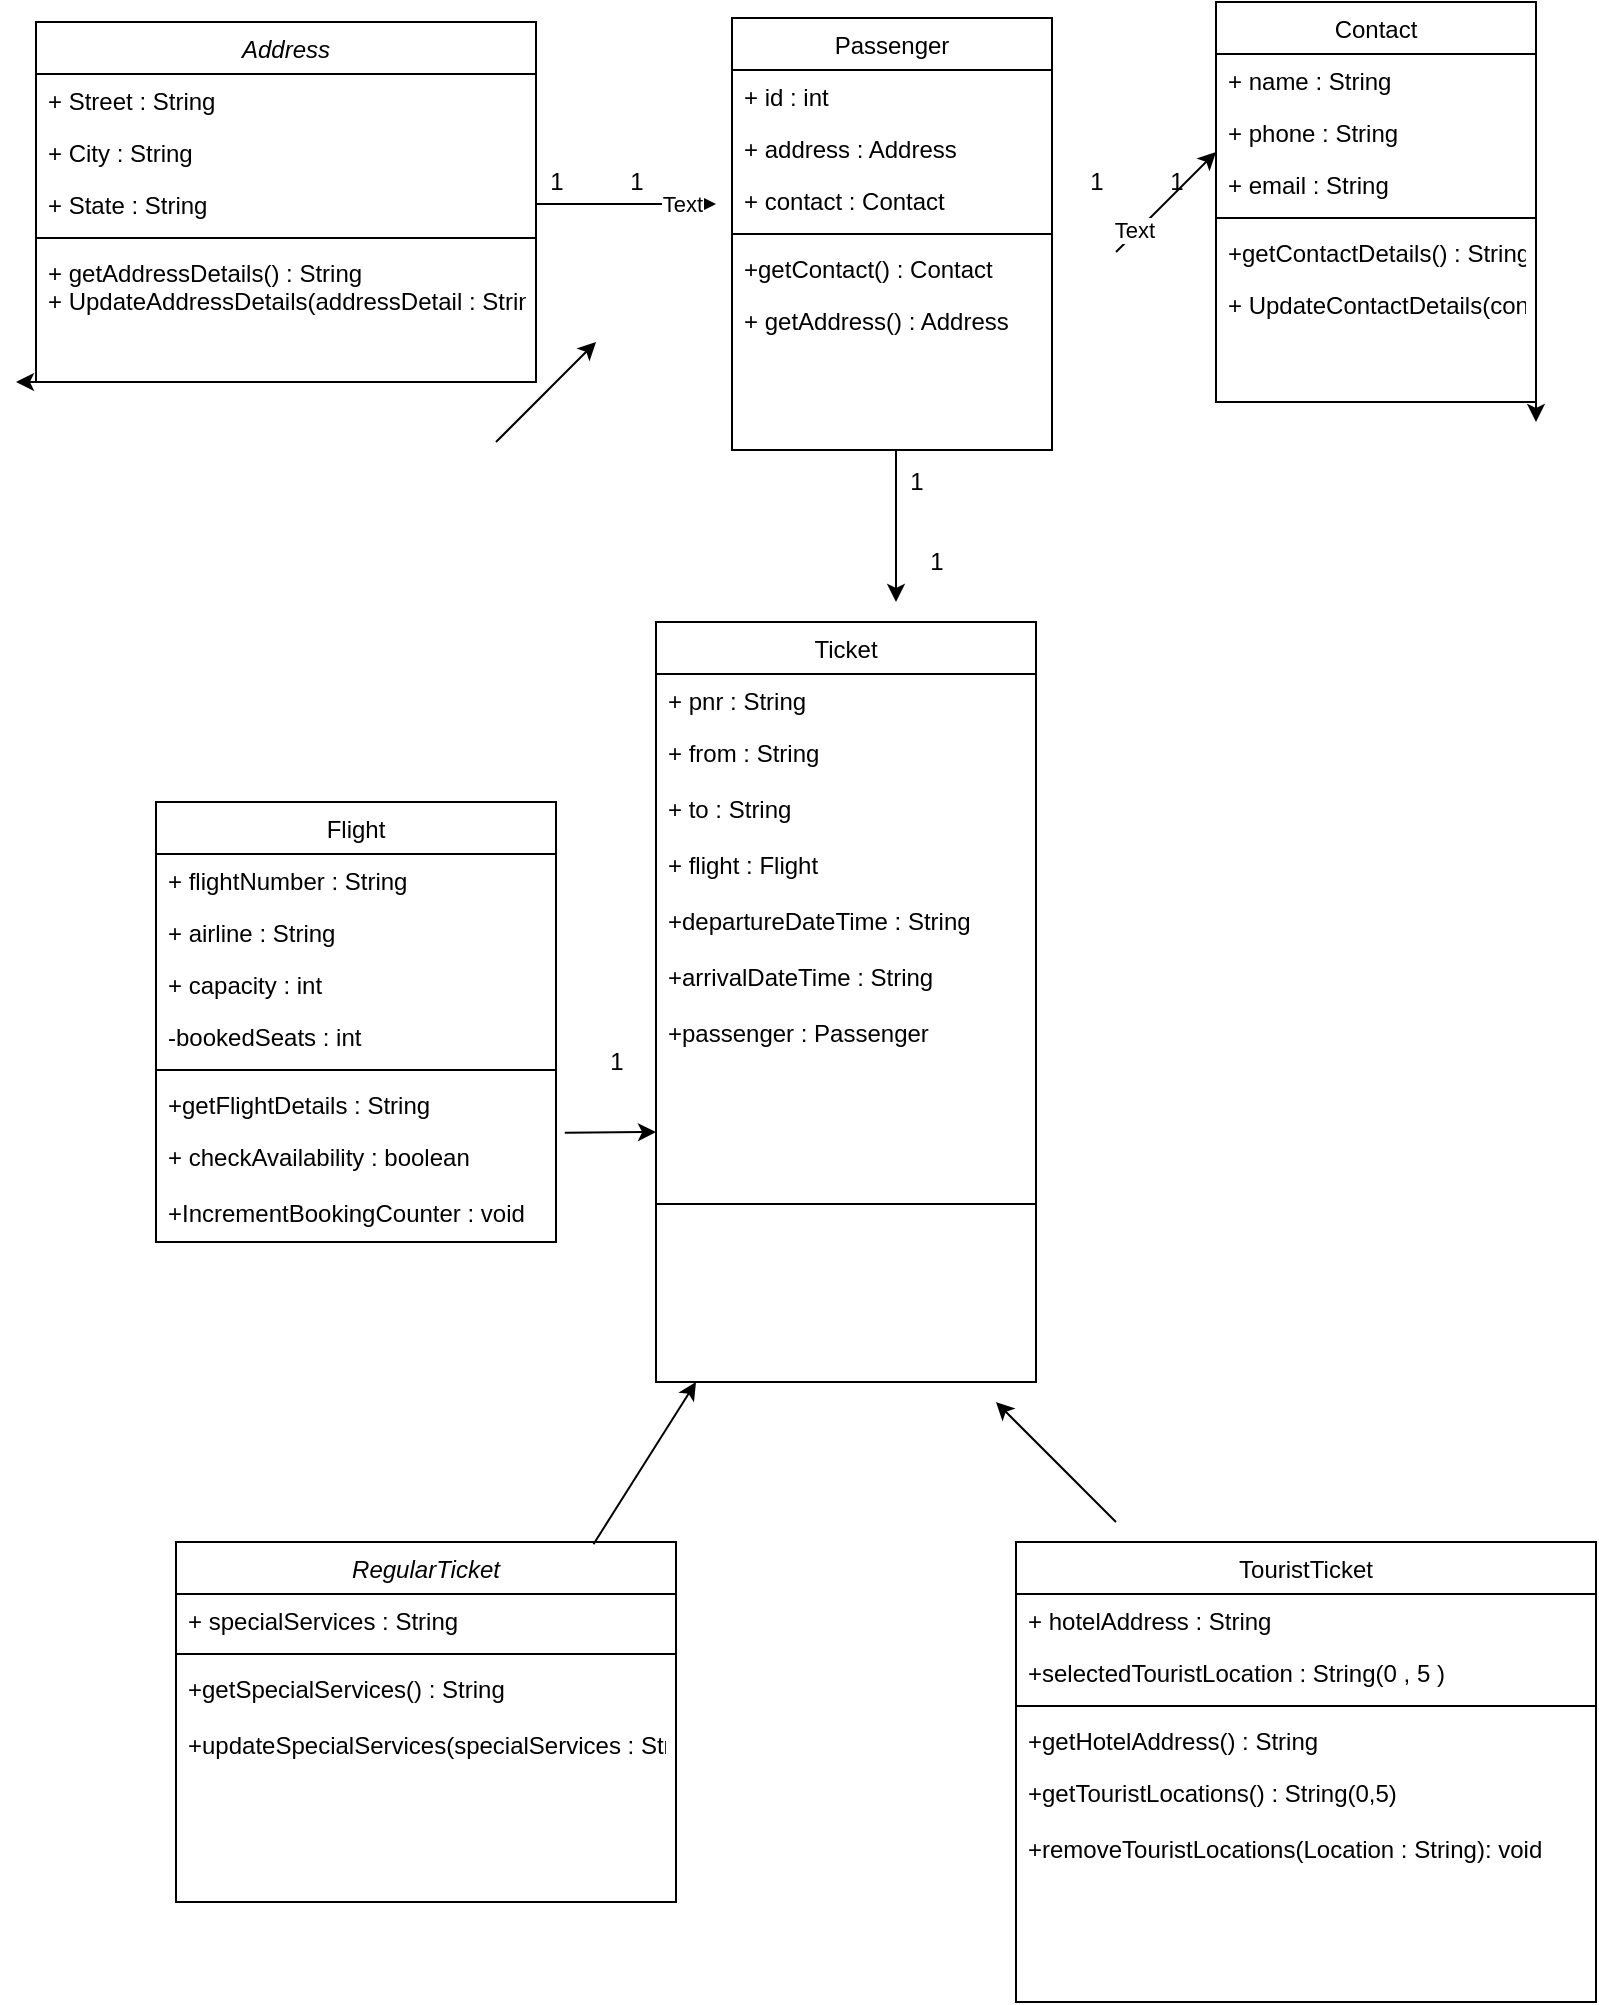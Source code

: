 <mxfile version="14.9.0" type="github" pages="2">
  <diagram id="C5RBs43oDa-KdzZeNtuy" name="Page-1">
    <mxGraphModel dx="1038" dy="579" grid="1" gridSize="10" guides="1" tooltips="1" connect="1" arrows="1" fold="1" page="1" pageScale="1" pageWidth="827" pageHeight="1169" math="0" shadow="0">
      <root>
        <mxCell id="WIyWlLk6GJQsqaUBKTNV-0" />
        <mxCell id="WIyWlLk6GJQsqaUBKTNV-1" parent="WIyWlLk6GJQsqaUBKTNV-0" />
        <mxCell id="re5hi3B8kq_syGbPmB7b-2" style="edgeStyle=orthogonalEdgeStyle;rounded=0;orthogonalLoop=1;jettySize=auto;html=1;exitX=0;exitY=1;exitDx=0;exitDy=0;" edge="1" parent="WIyWlLk6GJQsqaUBKTNV-1" source="zkfFHV4jXpPFQw0GAbJ--0">
          <mxGeometry relative="1" as="geometry">
            <mxPoint x="150" y="290" as="targetPoint" />
          </mxGeometry>
        </mxCell>
        <mxCell id="zkfFHV4jXpPFQw0GAbJ--0" value="Address" style="swimlane;fontStyle=2;align=center;verticalAlign=top;childLayout=stackLayout;horizontal=1;startSize=26;horizontalStack=0;resizeParent=1;resizeLast=0;collapsible=1;marginBottom=0;rounded=0;shadow=0;strokeWidth=1;" parent="WIyWlLk6GJQsqaUBKTNV-1" vertex="1">
          <mxGeometry x="160" y="110" width="250" height="180" as="geometry">
            <mxRectangle x="240" y="120" width="160" height="26" as="alternateBounds" />
          </mxGeometry>
        </mxCell>
        <mxCell id="zkfFHV4jXpPFQw0GAbJ--1" value="+ Street : String" style="text;align=left;verticalAlign=top;spacingLeft=4;spacingRight=4;overflow=hidden;rotatable=0;points=[[0,0.5],[1,0.5]];portConstraint=eastwest;" parent="zkfFHV4jXpPFQw0GAbJ--0" vertex="1">
          <mxGeometry y="26" width="250" height="26" as="geometry" />
        </mxCell>
        <mxCell id="zkfFHV4jXpPFQw0GAbJ--2" value="+ City : String" style="text;align=left;verticalAlign=top;spacingLeft=4;spacingRight=4;overflow=hidden;rotatable=0;points=[[0,0.5],[1,0.5]];portConstraint=eastwest;rounded=0;shadow=0;html=0;" parent="zkfFHV4jXpPFQw0GAbJ--0" vertex="1">
          <mxGeometry y="52" width="250" height="26" as="geometry" />
        </mxCell>
        <mxCell id="zkfFHV4jXpPFQw0GAbJ--3" value="+ State : String" style="text;align=left;verticalAlign=top;spacingLeft=4;spacingRight=4;overflow=hidden;rotatable=0;points=[[0,0.5],[1,0.5]];portConstraint=eastwest;rounded=0;shadow=0;html=0;" parent="zkfFHV4jXpPFQw0GAbJ--0" vertex="1">
          <mxGeometry y="78" width="250" height="26" as="geometry" />
        </mxCell>
        <mxCell id="zkfFHV4jXpPFQw0GAbJ--4" value="" style="line;html=1;strokeWidth=1;align=left;verticalAlign=middle;spacingTop=-1;spacingLeft=3;spacingRight=3;rotatable=0;labelPosition=right;points=[];portConstraint=eastwest;" parent="zkfFHV4jXpPFQw0GAbJ--0" vertex="1">
          <mxGeometry y="104" width="250" height="8" as="geometry" />
        </mxCell>
        <mxCell id="zkfFHV4jXpPFQw0GAbJ--5" value="+ getAddressDetails() : String&#xa;+ UpdateAddressDetails(addressDetail : String) void" style="text;align=left;verticalAlign=top;spacingLeft=4;spacingRight=4;overflow=hidden;rotatable=0;points=[[0,0.5],[1,0.5]];portConstraint=eastwest;" parent="zkfFHV4jXpPFQw0GAbJ--0" vertex="1">
          <mxGeometry y="112" width="250" height="48" as="geometry" />
        </mxCell>
        <mxCell id="zkfFHV4jXpPFQw0GAbJ--17" value="Passenger" style="swimlane;fontStyle=0;align=center;verticalAlign=top;childLayout=stackLayout;horizontal=1;startSize=26;horizontalStack=0;resizeParent=1;resizeLast=0;collapsible=1;marginBottom=0;rounded=0;shadow=0;strokeWidth=1;" parent="WIyWlLk6GJQsqaUBKTNV-1" vertex="1">
          <mxGeometry x="508" y="108" width="160" height="216" as="geometry">
            <mxRectangle x="550" y="140" width="160" height="26" as="alternateBounds" />
          </mxGeometry>
        </mxCell>
        <mxCell id="zkfFHV4jXpPFQw0GAbJ--18" value="+ id : int" style="text;align=left;verticalAlign=top;spacingLeft=4;spacingRight=4;overflow=hidden;rotatable=0;points=[[0,0.5],[1,0.5]];portConstraint=eastwest;" parent="zkfFHV4jXpPFQw0GAbJ--17" vertex="1">
          <mxGeometry y="26" width="160" height="26" as="geometry" />
        </mxCell>
        <mxCell id="zkfFHV4jXpPFQw0GAbJ--19" value="+ address : Address" style="text;align=left;verticalAlign=top;spacingLeft=4;spacingRight=4;overflow=hidden;rotatable=0;points=[[0,0.5],[1,0.5]];portConstraint=eastwest;rounded=0;shadow=0;html=0;" parent="zkfFHV4jXpPFQw0GAbJ--17" vertex="1">
          <mxGeometry y="52" width="160" height="26" as="geometry" />
        </mxCell>
        <mxCell id="zkfFHV4jXpPFQw0GAbJ--20" value="+ contact : Contact" style="text;align=left;verticalAlign=top;spacingLeft=4;spacingRight=4;overflow=hidden;rotatable=0;points=[[0,0.5],[1,0.5]];portConstraint=eastwest;rounded=0;shadow=0;html=0;" parent="zkfFHV4jXpPFQw0GAbJ--17" vertex="1">
          <mxGeometry y="78" width="160" height="26" as="geometry" />
        </mxCell>
        <mxCell id="zkfFHV4jXpPFQw0GAbJ--23" value="" style="line;html=1;strokeWidth=1;align=left;verticalAlign=middle;spacingTop=-1;spacingLeft=3;spacingRight=3;rotatable=0;labelPosition=right;points=[];portConstraint=eastwest;" parent="zkfFHV4jXpPFQw0GAbJ--17" vertex="1">
          <mxGeometry y="104" width="160" height="8" as="geometry" />
        </mxCell>
        <mxCell id="zkfFHV4jXpPFQw0GAbJ--24" value="+getContact() : Contact" style="text;align=left;verticalAlign=top;spacingLeft=4;spacingRight=4;overflow=hidden;rotatable=0;points=[[0,0.5],[1,0.5]];portConstraint=eastwest;" parent="zkfFHV4jXpPFQw0GAbJ--17" vertex="1">
          <mxGeometry y="112" width="160" height="26" as="geometry" />
        </mxCell>
        <mxCell id="zkfFHV4jXpPFQw0GAbJ--25" value="+ getAddress() : Address" style="text;align=left;verticalAlign=top;spacingLeft=4;spacingRight=4;overflow=hidden;rotatable=0;points=[[0,0.5],[1,0.5]];portConstraint=eastwest;" parent="zkfFHV4jXpPFQw0GAbJ--17" vertex="1">
          <mxGeometry y="138" width="160" height="26" as="geometry" />
        </mxCell>
        <mxCell id="re5hi3B8kq_syGbPmB7b-0" style="edgeStyle=orthogonalEdgeStyle;rounded=0;orthogonalLoop=1;jettySize=auto;html=1;exitX=1;exitY=0.5;exitDx=0;exitDy=0;entryX=1;entryY=0.5;entryDx=0;entryDy=0;" edge="1" parent="zkfFHV4jXpPFQw0GAbJ--17">
          <mxGeometry relative="1" as="geometry">
            <mxPoint x="160" y="143" as="targetPoint" />
            <mxPoint x="160" y="143" as="sourcePoint" />
          </mxGeometry>
        </mxCell>
        <mxCell id="re5hi3B8kq_syGbPmB7b-3" value="" style="endArrow=classic;html=1;" edge="1" parent="WIyWlLk6GJQsqaUBKTNV-1">
          <mxGeometry width="50" height="50" relative="1" as="geometry">
            <mxPoint x="390" y="320" as="sourcePoint" />
            <mxPoint x="440" y="270" as="targetPoint" />
          </mxGeometry>
        </mxCell>
        <mxCell id="re5hi3B8kq_syGbPmB7b-6" value="" style="endArrow=classic;html=1;exitX=1;exitY=0.5;exitDx=0;exitDy=0;" edge="1" parent="WIyWlLk6GJQsqaUBKTNV-1" source="zkfFHV4jXpPFQw0GAbJ--3">
          <mxGeometry width="50" height="50" relative="1" as="geometry">
            <mxPoint x="440" y="230" as="sourcePoint" />
            <mxPoint x="500" y="201" as="targetPoint" />
          </mxGeometry>
        </mxCell>
        <mxCell id="re5hi3B8kq_syGbPmB7b-22" value="Text" style="edgeLabel;html=1;align=center;verticalAlign=middle;resizable=0;points=[];" vertex="1" connectable="0" parent="re5hi3B8kq_syGbPmB7b-6">
          <mxGeometry x="0.618" relative="1" as="geometry">
            <mxPoint as="offset" />
          </mxGeometry>
        </mxCell>
        <mxCell id="re5hi3B8kq_syGbPmB7b-7" value="1&amp;nbsp; &amp;nbsp; &amp;nbsp; &amp;nbsp; &amp;nbsp; 1&lt;br&gt;" style="text;html=1;align=center;verticalAlign=middle;resizable=0;points=[];autosize=1;strokeColor=none;" vertex="1" parent="WIyWlLk6GJQsqaUBKTNV-1">
          <mxGeometry x="410" y="180" width="60" height="20" as="geometry" />
        </mxCell>
        <mxCell id="re5hi3B8kq_syGbPmB7b-38" style="edgeStyle=orthogonalEdgeStyle;rounded=0;orthogonalLoop=1;jettySize=auto;html=1;exitX=1;exitY=1;exitDx=0;exitDy=0;" edge="1" parent="WIyWlLk6GJQsqaUBKTNV-1" source="re5hi3B8kq_syGbPmB7b-12">
          <mxGeometry relative="1" as="geometry">
            <mxPoint x="910" y="310" as="targetPoint" />
          </mxGeometry>
        </mxCell>
        <mxCell id="re5hi3B8kq_syGbPmB7b-12" value="Contact" style="swimlane;fontStyle=0;align=center;verticalAlign=top;childLayout=stackLayout;horizontal=1;startSize=26;horizontalStack=0;resizeParent=1;resizeLast=0;collapsible=1;marginBottom=0;rounded=0;shadow=0;strokeWidth=1;" vertex="1" parent="WIyWlLk6GJQsqaUBKTNV-1">
          <mxGeometry x="750" y="100" width="160" height="200" as="geometry">
            <mxRectangle x="550" y="140" width="160" height="26" as="alternateBounds" />
          </mxGeometry>
        </mxCell>
        <mxCell id="re5hi3B8kq_syGbPmB7b-13" value="+ name : String" style="text;align=left;verticalAlign=top;spacingLeft=4;spacingRight=4;overflow=hidden;rotatable=0;points=[[0,0.5],[1,0.5]];portConstraint=eastwest;" vertex="1" parent="re5hi3B8kq_syGbPmB7b-12">
          <mxGeometry y="26" width="160" height="26" as="geometry" />
        </mxCell>
        <mxCell id="re5hi3B8kq_syGbPmB7b-14" value="+ phone : String" style="text;align=left;verticalAlign=top;spacingLeft=4;spacingRight=4;overflow=hidden;rotatable=0;points=[[0,0.5],[1,0.5]];portConstraint=eastwest;rounded=0;shadow=0;html=0;" vertex="1" parent="re5hi3B8kq_syGbPmB7b-12">
          <mxGeometry y="52" width="160" height="26" as="geometry" />
        </mxCell>
        <mxCell id="re5hi3B8kq_syGbPmB7b-15" value="+ email : String" style="text;align=left;verticalAlign=top;spacingLeft=4;spacingRight=4;overflow=hidden;rotatable=0;points=[[0,0.5],[1,0.5]];portConstraint=eastwest;rounded=0;shadow=0;html=0;" vertex="1" parent="re5hi3B8kq_syGbPmB7b-12">
          <mxGeometry y="78" width="160" height="26" as="geometry" />
        </mxCell>
        <mxCell id="re5hi3B8kq_syGbPmB7b-16" value="" style="line;html=1;strokeWidth=1;align=left;verticalAlign=middle;spacingTop=-1;spacingLeft=3;spacingRight=3;rotatable=0;labelPosition=right;points=[];portConstraint=eastwest;" vertex="1" parent="re5hi3B8kq_syGbPmB7b-12">
          <mxGeometry y="104" width="160" height="8" as="geometry" />
        </mxCell>
        <mxCell id="re5hi3B8kq_syGbPmB7b-17" value="+getContactDetails() : String" style="text;align=left;verticalAlign=top;spacingLeft=4;spacingRight=4;overflow=hidden;rotatable=0;points=[[0,0.5],[1,0.5]];portConstraint=eastwest;" vertex="1" parent="re5hi3B8kq_syGbPmB7b-12">
          <mxGeometry y="112" width="160" height="26" as="geometry" />
        </mxCell>
        <mxCell id="re5hi3B8kq_syGbPmB7b-18" value="+ UpdateContactDetails(conactDetail : String) void" style="text;align=left;verticalAlign=top;spacingLeft=4;spacingRight=4;overflow=hidden;rotatable=0;points=[[0,0.5],[1,0.5]];portConstraint=eastwest;" vertex="1" parent="re5hi3B8kq_syGbPmB7b-12">
          <mxGeometry y="138" width="160" height="26" as="geometry" />
        </mxCell>
        <mxCell id="re5hi3B8kq_syGbPmB7b-19" style="edgeStyle=orthogonalEdgeStyle;rounded=0;orthogonalLoop=1;jettySize=auto;html=1;exitX=1;exitY=0.5;exitDx=0;exitDy=0;entryX=1;entryY=0.5;entryDx=0;entryDy=0;" edge="1" parent="re5hi3B8kq_syGbPmB7b-12">
          <mxGeometry relative="1" as="geometry">
            <mxPoint x="160" y="143" as="targetPoint" />
            <mxPoint x="160" y="143" as="sourcePoint" />
          </mxGeometry>
        </mxCell>
        <mxCell id="re5hi3B8kq_syGbPmB7b-21" value="1&amp;nbsp; &amp;nbsp; &amp;nbsp; &amp;nbsp; &amp;nbsp; 1&lt;br&gt;" style="text;html=1;align=center;verticalAlign=middle;resizable=0;points=[];autosize=1;strokeColor=none;" vertex="1" parent="WIyWlLk6GJQsqaUBKTNV-1">
          <mxGeometry x="680" y="180" width="60" height="20" as="geometry" />
        </mxCell>
        <mxCell id="re5hi3B8kq_syGbPmB7b-23" value="" style="endArrow=classic;html=1;" edge="1" parent="WIyWlLk6GJQsqaUBKTNV-1">
          <mxGeometry width="50" height="50" relative="1" as="geometry">
            <mxPoint x="700" y="225" as="sourcePoint" />
            <mxPoint x="750" y="175" as="targetPoint" />
          </mxGeometry>
        </mxCell>
        <mxCell id="re5hi3B8kq_syGbPmB7b-39" value="Text" style="edgeLabel;html=1;align=center;verticalAlign=middle;resizable=0;points=[];" vertex="1" connectable="0" parent="re5hi3B8kq_syGbPmB7b-23">
          <mxGeometry x="-0.6" y="2" relative="1" as="geometry">
            <mxPoint as="offset" />
          </mxGeometry>
        </mxCell>
        <mxCell id="re5hi3B8kq_syGbPmB7b-41" value="" style="endArrow=classic;html=1;" edge="1" parent="WIyWlLk6GJQsqaUBKTNV-1">
          <mxGeometry width="50" height="50" relative="1" as="geometry">
            <mxPoint x="590" y="324" as="sourcePoint" />
            <mxPoint x="590" y="400" as="targetPoint" />
          </mxGeometry>
        </mxCell>
        <mxCell id="re5hi3B8kq_syGbPmB7b-42" value="Ticket" style="swimlane;fontStyle=0;align=center;verticalAlign=top;childLayout=stackLayout;horizontal=1;startSize=26;horizontalStack=0;resizeParent=1;resizeLast=0;collapsible=1;marginBottom=0;rounded=0;shadow=0;strokeWidth=1;" vertex="1" parent="WIyWlLk6GJQsqaUBKTNV-1">
          <mxGeometry x="470" y="410" width="190" height="380" as="geometry">
            <mxRectangle x="550" y="140" width="160" height="26" as="alternateBounds" />
          </mxGeometry>
        </mxCell>
        <mxCell id="re5hi3B8kq_syGbPmB7b-43" value="+ pnr : String" style="text;align=left;verticalAlign=top;spacingLeft=4;spacingRight=4;overflow=hidden;rotatable=0;points=[[0,0.5],[1,0.5]];portConstraint=eastwest;" vertex="1" parent="re5hi3B8kq_syGbPmB7b-42">
          <mxGeometry y="26" width="190" height="26" as="geometry" />
        </mxCell>
        <mxCell id="re5hi3B8kq_syGbPmB7b-49" style="edgeStyle=orthogonalEdgeStyle;rounded=0;orthogonalLoop=1;jettySize=auto;html=1;exitX=1;exitY=0.5;exitDx=0;exitDy=0;entryX=1;entryY=0.5;entryDx=0;entryDy=0;" edge="1" parent="re5hi3B8kq_syGbPmB7b-42">
          <mxGeometry relative="1" as="geometry">
            <mxPoint x="160" y="143" as="targetPoint" />
            <mxPoint x="160" y="143" as="sourcePoint" />
          </mxGeometry>
        </mxCell>
        <mxCell id="re5hi3B8kq_syGbPmB7b-44" value="+ from : String&#xa;&#xa;+ to : String&#xa;&#xa;+ flight : Flight&#xa;&#xa;+departureDateTime : String&#xa;&#xa;+arrivalDateTime : String&#xa;&#xa;+passenger : Passenger&#xa;&#xa;+seatNo : String&#xa;&#xa;+price : float&#xa;+cancelled : boolean&#xa;&#xa;+ checkStatus() : String&#xa;&#xa;+ getFlightDuration() : int&#xa;&#xa;+ Cancel() : void" style="text;align=left;verticalAlign=top;spacingLeft=4;spacingRight=4;overflow=hidden;rotatable=0;points=[[0,0.5],[1,0.5]];portConstraint=eastwest;rounded=0;shadow=0;html=0;" vertex="1" parent="re5hi3B8kq_syGbPmB7b-42">
          <mxGeometry y="52" width="190" height="158" as="geometry" />
        </mxCell>
        <mxCell id="re5hi3B8kq_syGbPmB7b-46" value="" style="line;html=1;strokeWidth=1;align=left;verticalAlign=middle;spacingTop=-1;spacingLeft=3;spacingRight=3;rotatable=0;labelPosition=right;points=[];portConstraint=eastwest;" vertex="1" parent="re5hi3B8kq_syGbPmB7b-42">
          <mxGeometry y="210" width="190" height="162" as="geometry" />
        </mxCell>
        <mxCell id="re5hi3B8kq_syGbPmB7b-50" value="1&lt;br&gt;" style="text;html=1;align=center;verticalAlign=middle;resizable=0;points=[];autosize=1;strokeColor=none;" vertex="1" parent="WIyWlLk6GJQsqaUBKTNV-1">
          <mxGeometry x="590" y="330" width="20" height="20" as="geometry" />
        </mxCell>
        <mxCell id="re5hi3B8kq_syGbPmB7b-51" value="1&lt;br&gt;" style="text;html=1;align=center;verticalAlign=middle;resizable=0;points=[];autosize=1;strokeColor=none;" vertex="1" parent="WIyWlLk6GJQsqaUBKTNV-1">
          <mxGeometry x="600" y="370" width="20" height="20" as="geometry" />
        </mxCell>
        <mxCell id="re5hi3B8kq_syGbPmB7b-54" value="Flight" style="swimlane;fontStyle=0;align=center;verticalAlign=top;childLayout=stackLayout;horizontal=1;startSize=26;horizontalStack=0;resizeParent=1;resizeLast=0;collapsible=1;marginBottom=0;rounded=0;shadow=0;strokeWidth=1;" vertex="1" parent="WIyWlLk6GJQsqaUBKTNV-1">
          <mxGeometry x="220" y="500" width="200" height="220" as="geometry">
            <mxRectangle x="550" y="140" width="160" height="26" as="alternateBounds" />
          </mxGeometry>
        </mxCell>
        <mxCell id="re5hi3B8kq_syGbPmB7b-55" value="+ flightNumber : String" style="text;align=left;verticalAlign=top;spacingLeft=4;spacingRight=4;overflow=hidden;rotatable=0;points=[[0,0.5],[1,0.5]];portConstraint=eastwest;" vertex="1" parent="re5hi3B8kq_syGbPmB7b-54">
          <mxGeometry y="26" width="200" height="26" as="geometry" />
        </mxCell>
        <mxCell id="re5hi3B8kq_syGbPmB7b-56" value="+ airline : String" style="text;align=left;verticalAlign=top;spacingLeft=4;spacingRight=4;overflow=hidden;rotatable=0;points=[[0,0.5],[1,0.5]];portConstraint=eastwest;rounded=0;shadow=0;html=0;" vertex="1" parent="re5hi3B8kq_syGbPmB7b-54">
          <mxGeometry y="52" width="200" height="26" as="geometry" />
        </mxCell>
        <mxCell id="re5hi3B8kq_syGbPmB7b-62" value="+ capacity : int&#xa;" style="text;align=left;verticalAlign=top;spacingLeft=4;spacingRight=4;overflow=hidden;rotatable=0;points=[[0,0.5],[1,0.5]];portConstraint=eastwest;rounded=0;shadow=0;html=0;" vertex="1" parent="re5hi3B8kq_syGbPmB7b-54">
          <mxGeometry y="78" width="200" height="26" as="geometry" />
        </mxCell>
        <mxCell id="re5hi3B8kq_syGbPmB7b-57" value="-bookedSeats : int" style="text;align=left;verticalAlign=top;spacingLeft=4;spacingRight=4;overflow=hidden;rotatable=0;points=[[0,0.5],[1,0.5]];portConstraint=eastwest;rounded=0;shadow=0;html=0;" vertex="1" parent="re5hi3B8kq_syGbPmB7b-54">
          <mxGeometry y="104" width="200" height="26" as="geometry" />
        </mxCell>
        <mxCell id="re5hi3B8kq_syGbPmB7b-58" value="" style="line;html=1;strokeWidth=1;align=left;verticalAlign=middle;spacingTop=-1;spacingLeft=3;spacingRight=3;rotatable=0;labelPosition=right;points=[];portConstraint=eastwest;" vertex="1" parent="re5hi3B8kq_syGbPmB7b-54">
          <mxGeometry y="130" width="200" height="8" as="geometry" />
        </mxCell>
        <mxCell id="re5hi3B8kq_syGbPmB7b-59" value="+getFlightDetails : String" style="text;align=left;verticalAlign=top;spacingLeft=4;spacingRight=4;overflow=hidden;rotatable=0;points=[[0,0.5],[1,0.5]];portConstraint=eastwest;" vertex="1" parent="re5hi3B8kq_syGbPmB7b-54">
          <mxGeometry y="138" width="200" height="26" as="geometry" />
        </mxCell>
        <mxCell id="re5hi3B8kq_syGbPmB7b-60" value="+ checkAvailability : boolean&#xa;&#xa;+IncrementBookingCounter : void" style="text;align=left;verticalAlign=top;spacingLeft=4;spacingRight=4;overflow=hidden;rotatable=0;points=[[0,0.5],[1,0.5]];portConstraint=eastwest;" vertex="1" parent="re5hi3B8kq_syGbPmB7b-54">
          <mxGeometry y="164" width="200" height="46" as="geometry" />
        </mxCell>
        <mxCell id="re5hi3B8kq_syGbPmB7b-61" style="edgeStyle=orthogonalEdgeStyle;rounded=0;orthogonalLoop=1;jettySize=auto;html=1;exitX=1;exitY=0.5;exitDx=0;exitDy=0;entryX=1;entryY=0.5;entryDx=0;entryDy=0;" edge="1" parent="re5hi3B8kq_syGbPmB7b-54">
          <mxGeometry relative="1" as="geometry">
            <mxPoint x="160" y="143" as="targetPoint" />
            <mxPoint x="160" y="143" as="sourcePoint" />
          </mxGeometry>
        </mxCell>
        <mxCell id="re5hi3B8kq_syGbPmB7b-65" value="1&lt;br&gt;" style="text;html=1;align=center;verticalAlign=middle;resizable=0;points=[];autosize=1;strokeColor=none;" vertex="1" parent="WIyWlLk6GJQsqaUBKTNV-1">
          <mxGeometry x="440" y="620" width="20" height="20" as="geometry" />
        </mxCell>
        <mxCell id="re5hi3B8kq_syGbPmB7b-67" value="" style="endArrow=classic;html=1;exitX=1.022;exitY=0.03;exitDx=0;exitDy=0;exitPerimeter=0;" edge="1" parent="WIyWlLk6GJQsqaUBKTNV-1" source="re5hi3B8kq_syGbPmB7b-60">
          <mxGeometry width="50" height="50" relative="1" as="geometry">
            <mxPoint x="440" y="600" as="sourcePoint" />
            <mxPoint x="470" y="665" as="targetPoint" />
          </mxGeometry>
        </mxCell>
        <mxCell id="re5hi3B8kq_syGbPmB7b-68" value="RegularTicket" style="swimlane;fontStyle=2;align=center;verticalAlign=top;childLayout=stackLayout;horizontal=1;startSize=26;horizontalStack=0;resizeParent=1;resizeLast=0;collapsible=1;marginBottom=0;rounded=0;shadow=0;strokeWidth=1;" vertex="1" parent="WIyWlLk6GJQsqaUBKTNV-1">
          <mxGeometry x="230" y="870" width="250" height="180" as="geometry">
            <mxRectangle x="240" y="120" width="160" height="26" as="alternateBounds" />
          </mxGeometry>
        </mxCell>
        <mxCell id="re5hi3B8kq_syGbPmB7b-69" value="+ specialServices : String    " style="text;align=left;verticalAlign=top;spacingLeft=4;spacingRight=4;overflow=hidden;rotatable=0;points=[[0,0.5],[1,0.5]];portConstraint=eastwest;" vertex="1" parent="re5hi3B8kq_syGbPmB7b-68">
          <mxGeometry y="26" width="250" height="26" as="geometry" />
        </mxCell>
        <mxCell id="re5hi3B8kq_syGbPmB7b-72" value="" style="line;html=1;strokeWidth=1;align=left;verticalAlign=middle;spacingTop=-1;spacingLeft=3;spacingRight=3;rotatable=0;labelPosition=right;points=[];portConstraint=eastwest;" vertex="1" parent="re5hi3B8kq_syGbPmB7b-68">
          <mxGeometry y="52" width="250" height="8" as="geometry" />
        </mxCell>
        <mxCell id="re5hi3B8kq_syGbPmB7b-73" value="+getSpecialServices() : String&#xa;&#xa;+updateSpecialServices(specialServices : String): void" style="text;align=left;verticalAlign=top;spacingLeft=4;spacingRight=4;overflow=hidden;rotatable=0;points=[[0,0.5],[1,0.5]];portConstraint=eastwest;" vertex="1" parent="re5hi3B8kq_syGbPmB7b-68">
          <mxGeometry y="60" width="250" height="48" as="geometry" />
        </mxCell>
        <mxCell id="re5hi3B8kq_syGbPmB7b-74" value="TouristTicket" style="swimlane;fontStyle=0;align=center;verticalAlign=top;childLayout=stackLayout;horizontal=1;startSize=26;horizontalStack=0;resizeParent=1;resizeLast=0;collapsible=1;marginBottom=0;rounded=0;shadow=0;strokeWidth=1;" vertex="1" parent="WIyWlLk6GJQsqaUBKTNV-1">
          <mxGeometry x="650" y="870" width="290" height="230" as="geometry">
            <mxRectangle x="550" y="140" width="160" height="26" as="alternateBounds" />
          </mxGeometry>
        </mxCell>
        <mxCell id="re5hi3B8kq_syGbPmB7b-75" value="+ hotelAddress : String" style="text;align=left;verticalAlign=top;spacingLeft=4;spacingRight=4;overflow=hidden;rotatable=0;points=[[0,0.5],[1,0.5]];portConstraint=eastwest;" vertex="1" parent="re5hi3B8kq_syGbPmB7b-74">
          <mxGeometry y="26" width="290" height="26" as="geometry" />
        </mxCell>
        <mxCell id="re5hi3B8kq_syGbPmB7b-76" value="+selectedTouristLocation : String(0 , 5 )" style="text;align=left;verticalAlign=top;spacingLeft=4;spacingRight=4;overflow=hidden;rotatable=0;points=[[0,0.5],[1,0.5]];portConstraint=eastwest;rounded=0;shadow=0;html=0;" vertex="1" parent="re5hi3B8kq_syGbPmB7b-74">
          <mxGeometry y="52" width="290" height="26" as="geometry" />
        </mxCell>
        <mxCell id="re5hi3B8kq_syGbPmB7b-79" value="" style="line;html=1;strokeWidth=1;align=left;verticalAlign=middle;spacingTop=-1;spacingLeft=3;spacingRight=3;rotatable=0;labelPosition=right;points=[];portConstraint=eastwest;" vertex="1" parent="re5hi3B8kq_syGbPmB7b-74">
          <mxGeometry y="78" width="290" height="8" as="geometry" />
        </mxCell>
        <mxCell id="re5hi3B8kq_syGbPmB7b-80" value="+getHotelAddress() : String" style="text;align=left;verticalAlign=top;spacingLeft=4;spacingRight=4;overflow=hidden;rotatable=0;points=[[0,0.5],[1,0.5]];portConstraint=eastwest;" vertex="1" parent="re5hi3B8kq_syGbPmB7b-74">
          <mxGeometry y="86" width="290" height="26" as="geometry" />
        </mxCell>
        <mxCell id="re5hi3B8kq_syGbPmB7b-81" value="+getTouristLocations() : String(0,5)&#xa;&#xa;+removeTouristLocations(Location : String): void&#xa;&#xa;+addTouristLocations(Location : String): void" style="text;align=left;verticalAlign=top;spacingLeft=4;spacingRight=4;overflow=hidden;rotatable=0;points=[[0,0.5],[1,0.5]];portConstraint=eastwest;" vertex="1" parent="re5hi3B8kq_syGbPmB7b-74">
          <mxGeometry y="112" width="290" height="46" as="geometry" />
        </mxCell>
        <mxCell id="re5hi3B8kq_syGbPmB7b-82" style="edgeStyle=orthogonalEdgeStyle;rounded=0;orthogonalLoop=1;jettySize=auto;html=1;exitX=1;exitY=0.5;exitDx=0;exitDy=0;entryX=1;entryY=0.5;entryDx=0;entryDy=0;" edge="1" parent="re5hi3B8kq_syGbPmB7b-74">
          <mxGeometry relative="1" as="geometry">
            <mxPoint x="160" y="143" as="targetPoint" />
            <mxPoint x="160" y="143" as="sourcePoint" />
          </mxGeometry>
        </mxCell>
        <mxCell id="qBhHyDpHmnBDwoD3i0i_-0" value="" style="endArrow=classic;html=1;exitX=0.835;exitY=0.006;exitDx=0;exitDy=0;exitPerimeter=0;" edge="1" parent="WIyWlLk6GJQsqaUBKTNV-1" source="re5hi3B8kq_syGbPmB7b-68">
          <mxGeometry width="50" height="50" relative="1" as="geometry">
            <mxPoint x="440" y="840" as="sourcePoint" />
            <mxPoint x="490" y="790" as="targetPoint" />
          </mxGeometry>
        </mxCell>
        <mxCell id="qBhHyDpHmnBDwoD3i0i_-1" value="" style="endArrow=classic;html=1;" edge="1" parent="WIyWlLk6GJQsqaUBKTNV-1">
          <mxGeometry width="50" height="50" relative="1" as="geometry">
            <mxPoint x="700" y="860" as="sourcePoint" />
            <mxPoint x="640" y="800" as="targetPoint" />
          </mxGeometry>
        </mxCell>
      </root>
    </mxGraphModel>
  </diagram>
  <diagram id="PpM3WCPuEaHNg0_wSCer" name="Page-2">
    <mxGraphModel dx="1038" dy="579" grid="1" gridSize="10" guides="1" tooltips="1" connect="1" arrows="1" fold="1" page="1" pageScale="1" pageWidth="827" pageHeight="1169" math="0" shadow="0">
      <root>
        <mxCell id="Y3tGDuITjr0hlCj67HOh-0" />
        <mxCell id="Y3tGDuITjr0hlCj67HOh-1" parent="Y3tGDuITjr0hlCj67HOh-0" />
      </root>
    </mxGraphModel>
  </diagram>
</mxfile>
